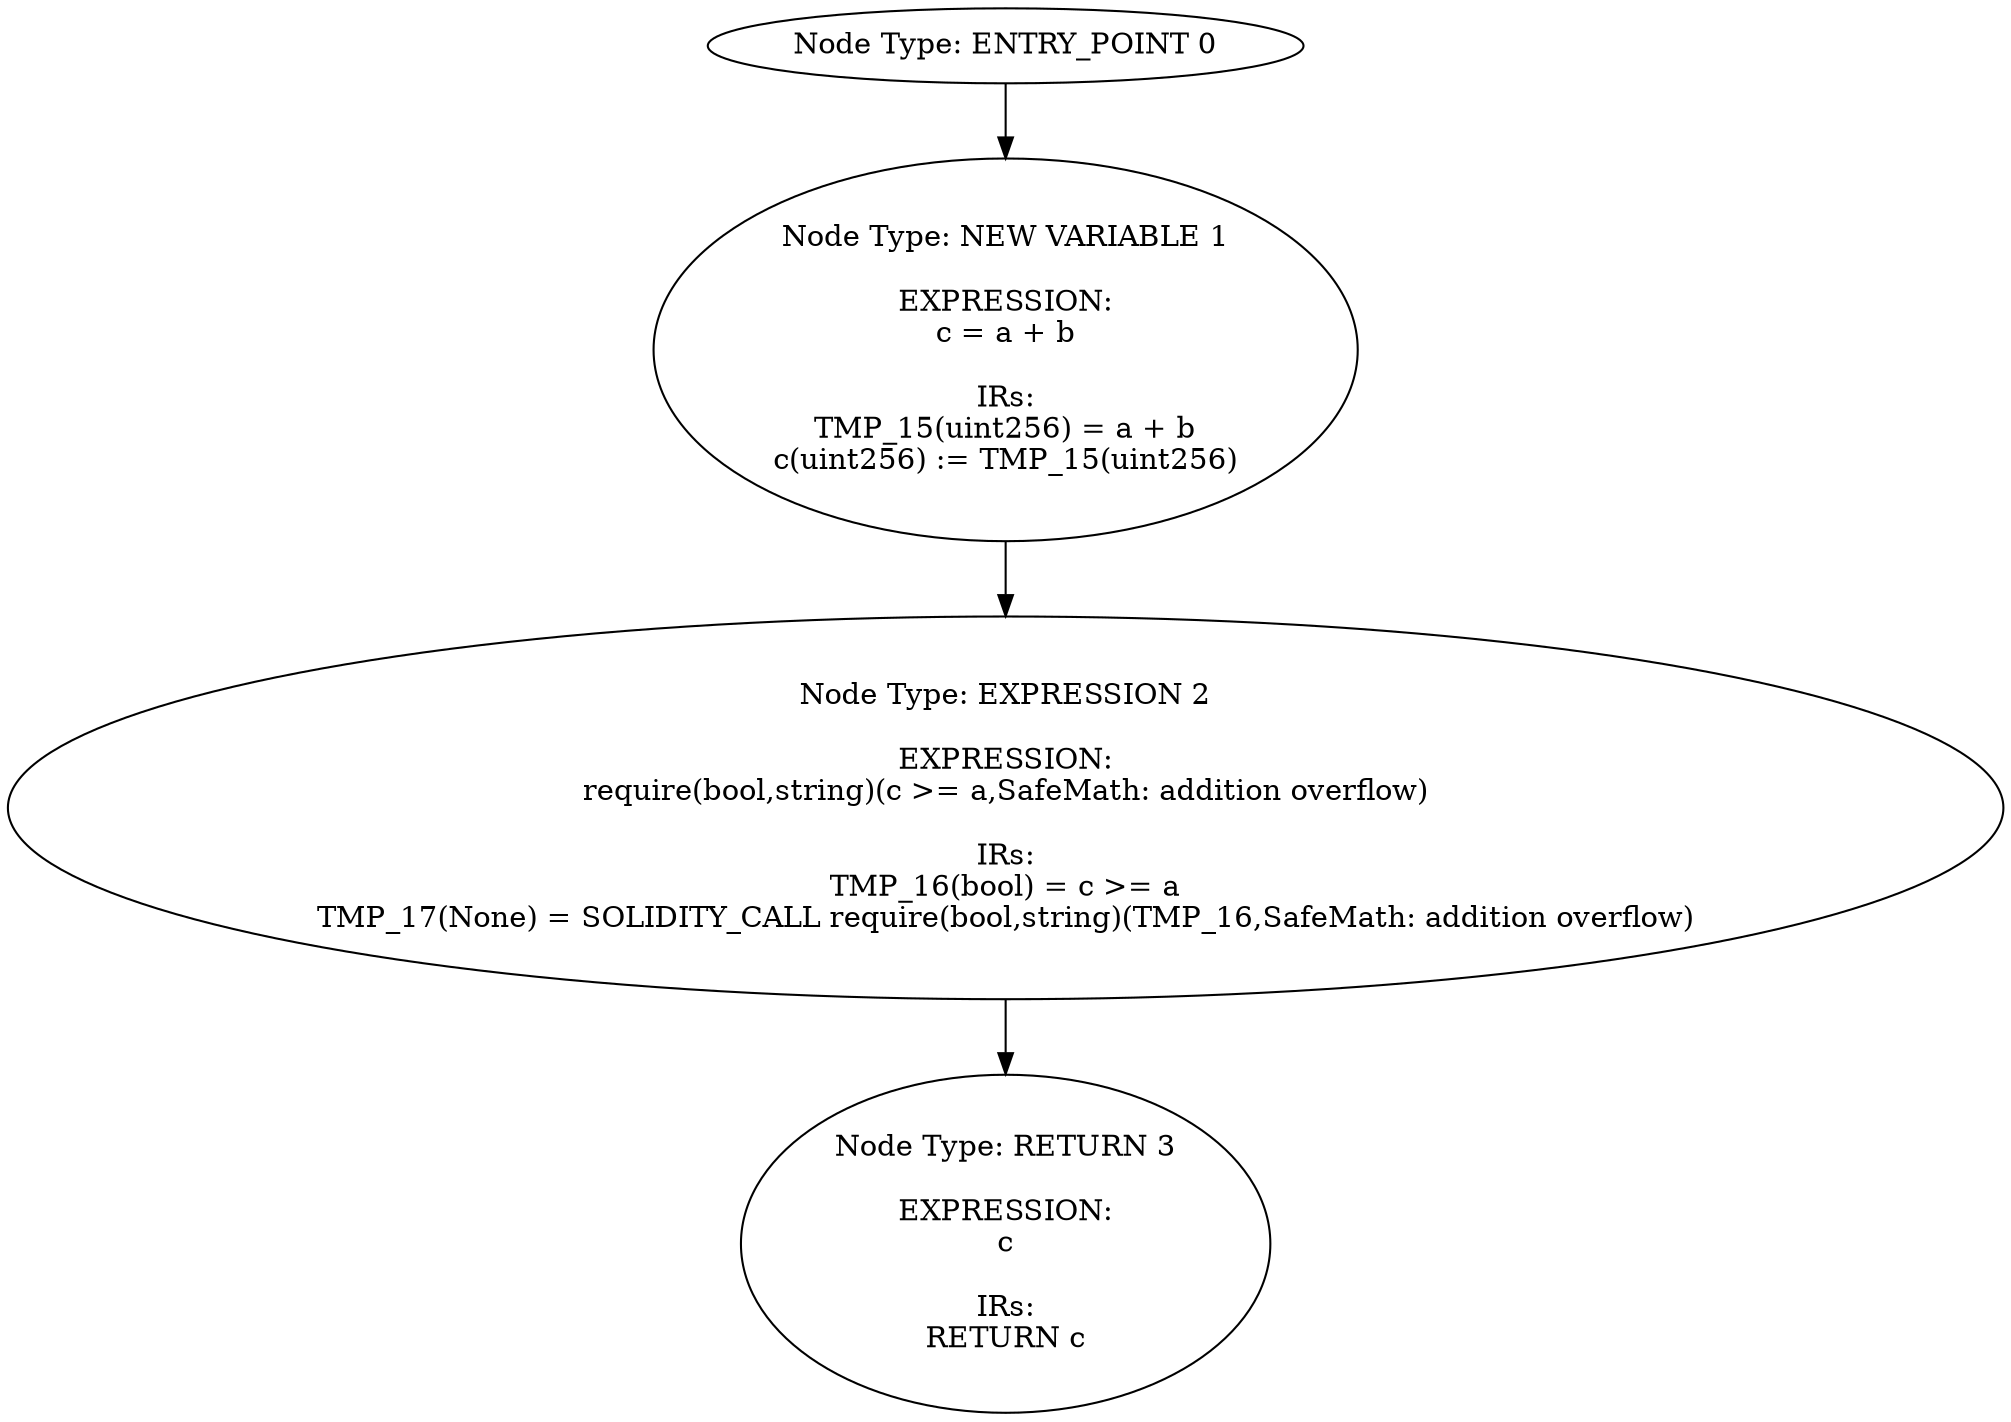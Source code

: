 digraph{
0[label="Node Type: ENTRY_POINT 0
"];
0->1;
1[label="Node Type: NEW VARIABLE 1

EXPRESSION:
c = a + b

IRs:
TMP_15(uint256) = a + b
c(uint256) := TMP_15(uint256)"];
1->2;
2[label="Node Type: EXPRESSION 2

EXPRESSION:
require(bool,string)(c >= a,SafeMath: addition overflow)

IRs:
TMP_16(bool) = c >= a
TMP_17(None) = SOLIDITY_CALL require(bool,string)(TMP_16,SafeMath: addition overflow)"];
2->3;
3[label="Node Type: RETURN 3

EXPRESSION:
c

IRs:
RETURN c"];
}
